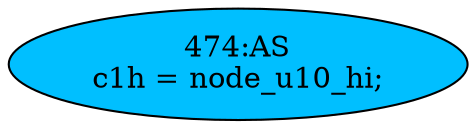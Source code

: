 strict digraph "" {
	node [label="\N"];
	"474:AS"	 [ast="<pyverilog.vparser.ast.Assign object at 0x7f90abd2bfd0>",
		def_var="['c1h']",
		fillcolor=deepskyblue,
		label="474:AS
c1h = node_u10_hi;",
		statements="[]",
		style=filled,
		typ=Assign,
		use_var="['node_u10_hi']"];
}
